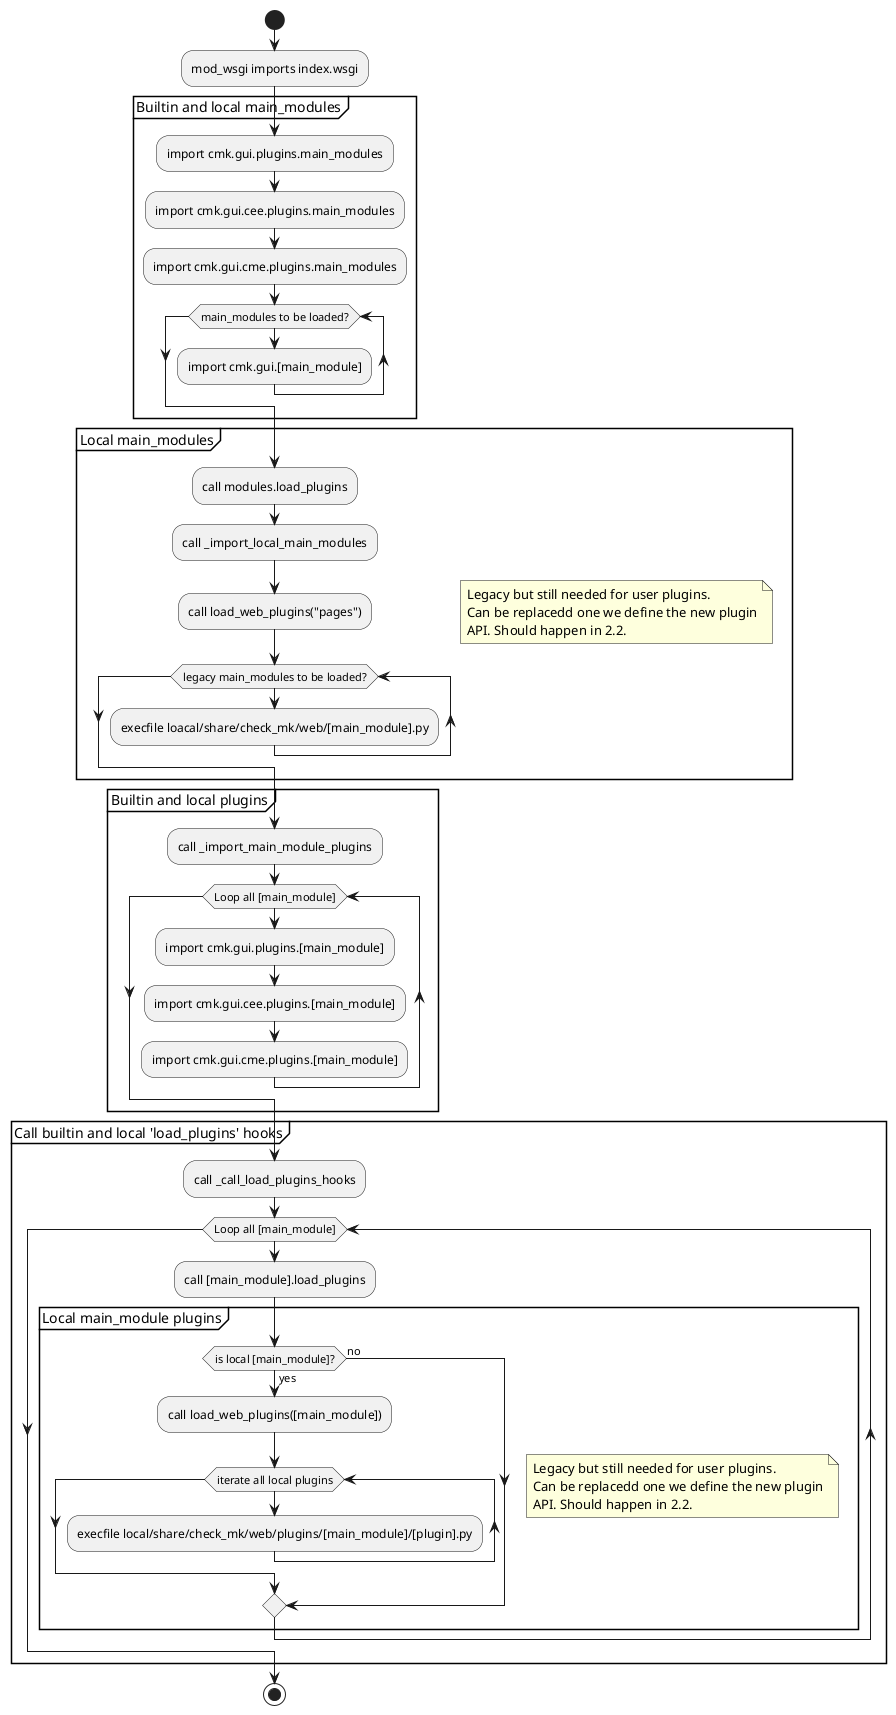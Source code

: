 @startuml
start
:mod_wsgi imports index.wsgi;

partition "Builtin and local main_modules" {
    :import cmk.gui.plugins.main_modules;
    :import cmk.gui.cee.plugins.main_modules;
    :import cmk.gui.cme.plugins.main_modules;

    while (main_modules to be loaded?)
        :import cmk.gui.[main_module];
    endwhile
}

partition "Local main_modules" {
    note right
        Legacy but still needed for user plugins.
        Can be replacedd one we define the new plugin
        API. Should happen in 2.2.
    end note
    :call modules.load_plugins;
    :call _import_local_main_modules;
    :call load_web_plugins("pages");
    while (legacy main_modules to be loaded?)
        :execfile loacal/share/check_mk/web/[main_module].py;
    endwhile
}

partition "Builtin and local plugins" {
    :call _import_main_module_plugins;
    while (Loop all [main_module])
        :import cmk.gui.plugins.[main_module];
        :import cmk.gui.cee.plugins.[main_module];
        :import cmk.gui.cme.plugins.[main_module];
    endwhile
}

partition "Call builtin and local 'load_plugins' hooks" {
    :call _call_load_plugins_hooks;
    while (Loop all [main_module])
        :call [main_module].load_plugins;

        partition "Local main_module plugins" {
            note right
                Legacy but still needed for user plugins.
                Can be replacedd one we define the new plugin
                API. Should happen in 2.2.
            end note

            if (is local [main_module]?) then (yes)
                :call load_web_plugins([main_module]);
                while (iterate all local plugins)
                    :execfile local/share/check_mk/web/plugins/[main_module]/[plugin].py;
                endwhile
            else (no)
            endif
        }
    endwhile    
}

stop
@enduml